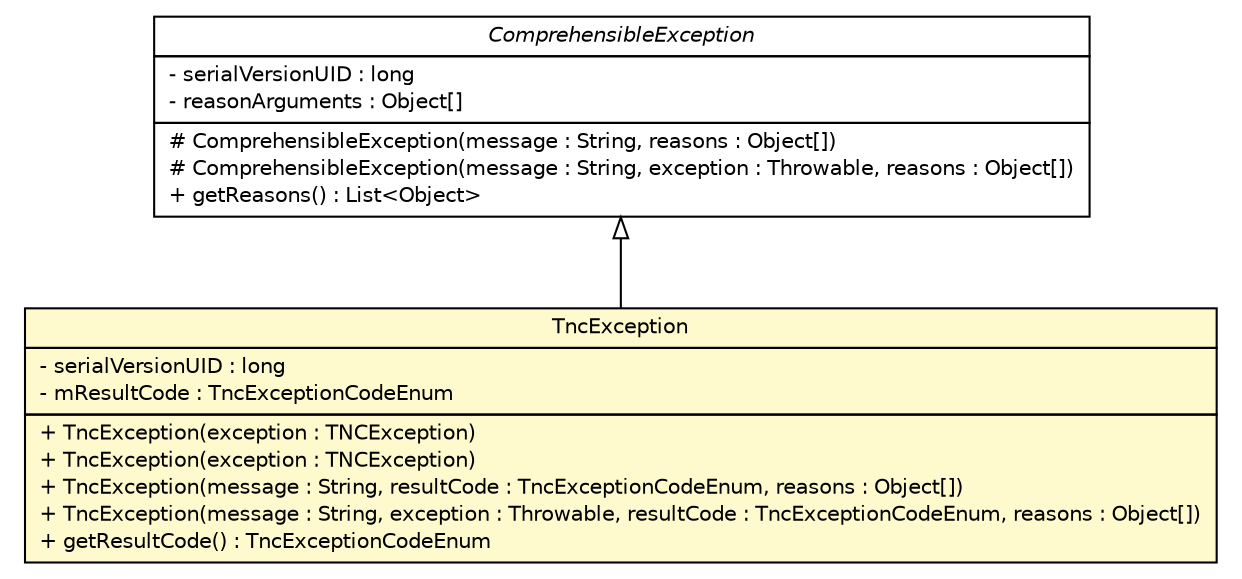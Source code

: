 #!/usr/local/bin/dot
#
# Class diagram 
# Generated by UMLGraph version R5_6 (http://www.umlgraph.org/)
#

digraph G {
	edge [fontname="Helvetica",fontsize=10,labelfontname="Helvetica",labelfontsize=10];
	node [fontname="Helvetica",fontsize=10,shape=plaintext];
	nodesep=0.25;
	ranksep=0.5;
	// de.hsbremen.tc.tnc.exception.ComprehensibleException
	c1143 [label=<<table title="de.hsbremen.tc.tnc.exception.ComprehensibleException" border="0" cellborder="1" cellspacing="0" cellpadding="2" port="p" href="./ComprehensibleException.html">
		<tr><td><table border="0" cellspacing="0" cellpadding="1">
<tr><td align="center" balign="center"><font face="Helvetica-Oblique"> ComprehensibleException </font></td></tr>
		</table></td></tr>
		<tr><td><table border="0" cellspacing="0" cellpadding="1">
<tr><td align="left" balign="left"> - serialVersionUID : long </td></tr>
<tr><td align="left" balign="left"> - reasonArguments : Object[] </td></tr>
		</table></td></tr>
		<tr><td><table border="0" cellspacing="0" cellpadding="1">
<tr><td align="left" balign="left"> # ComprehensibleException(message : String, reasons : Object[]) </td></tr>
<tr><td align="left" balign="left"> # ComprehensibleException(message : String, exception : Throwable, reasons : Object[]) </td></tr>
<tr><td align="left" balign="left"> + getReasons() : List&lt;Object&gt; </td></tr>
		</table></td></tr>
		</table>>, URL="./ComprehensibleException.html", fontname="Helvetica", fontcolor="black", fontsize=10.0];
	// de.hsbremen.tc.tnc.exception.TncException
	c1144 [label=<<table title="de.hsbremen.tc.tnc.exception.TncException" border="0" cellborder="1" cellspacing="0" cellpadding="2" port="p" bgcolor="lemonChiffon" href="./TncException.html">
		<tr><td><table border="0" cellspacing="0" cellpadding="1">
<tr><td align="center" balign="center"> TncException </td></tr>
		</table></td></tr>
		<tr><td><table border="0" cellspacing="0" cellpadding="1">
<tr><td align="left" balign="left"> - serialVersionUID : long </td></tr>
<tr><td align="left" balign="left"> - mResultCode : TncExceptionCodeEnum </td></tr>
		</table></td></tr>
		<tr><td><table border="0" cellspacing="0" cellpadding="1">
<tr><td align="left" balign="left"> + TncException(exception : TNCException) </td></tr>
<tr><td align="left" balign="left"> + TncException(exception : TNCException) </td></tr>
<tr><td align="left" balign="left"> + TncException(message : String, resultCode : TncExceptionCodeEnum, reasons : Object[]) </td></tr>
<tr><td align="left" balign="left"> + TncException(message : String, exception : Throwable, resultCode : TncExceptionCodeEnum, reasons : Object[]) </td></tr>
<tr><td align="left" balign="left"> + getResultCode() : TncExceptionCodeEnum </td></tr>
		</table></td></tr>
		</table>>, URL="./TncException.html", fontname="Helvetica", fontcolor="black", fontsize=10.0];
	//de.hsbremen.tc.tnc.exception.TncException extends de.hsbremen.tc.tnc.exception.ComprehensibleException
	c1143:p -> c1144:p [dir=back,arrowtail=empty];
}

